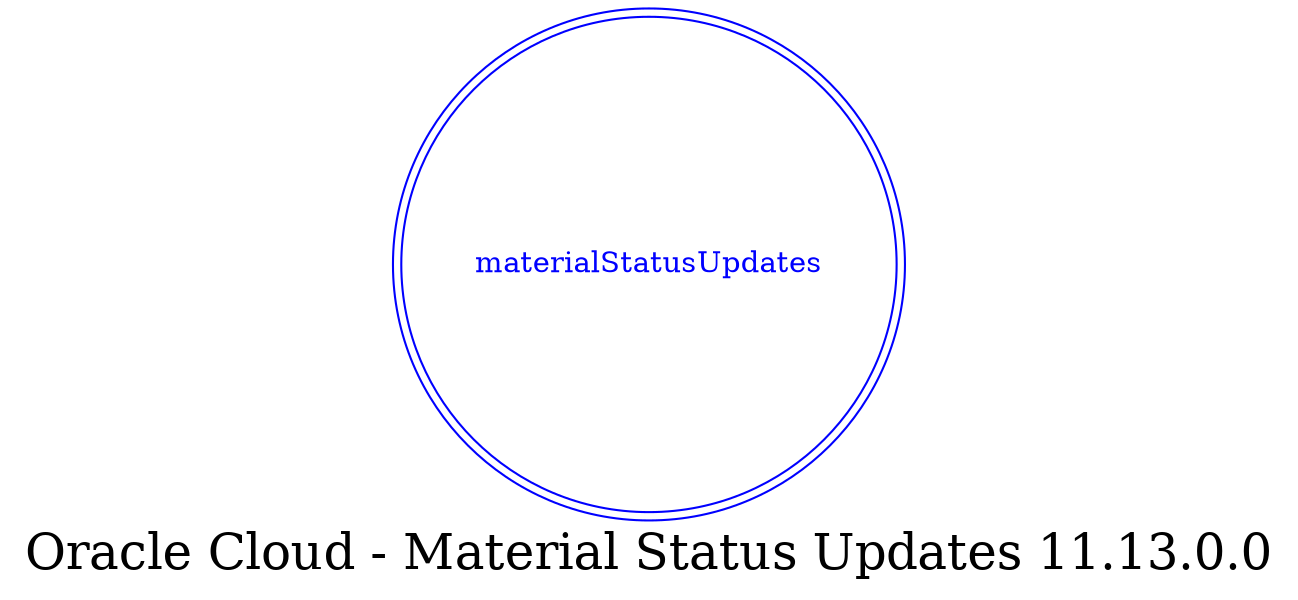 digraph LexiconGraph {
graph[label="Oracle Cloud - Material Status Updates 11.13.0.0", fontsize=24]
splines=true
"materialStatusUpdates" [color=blue, fontcolor=blue, shape=doublecircle]
}
